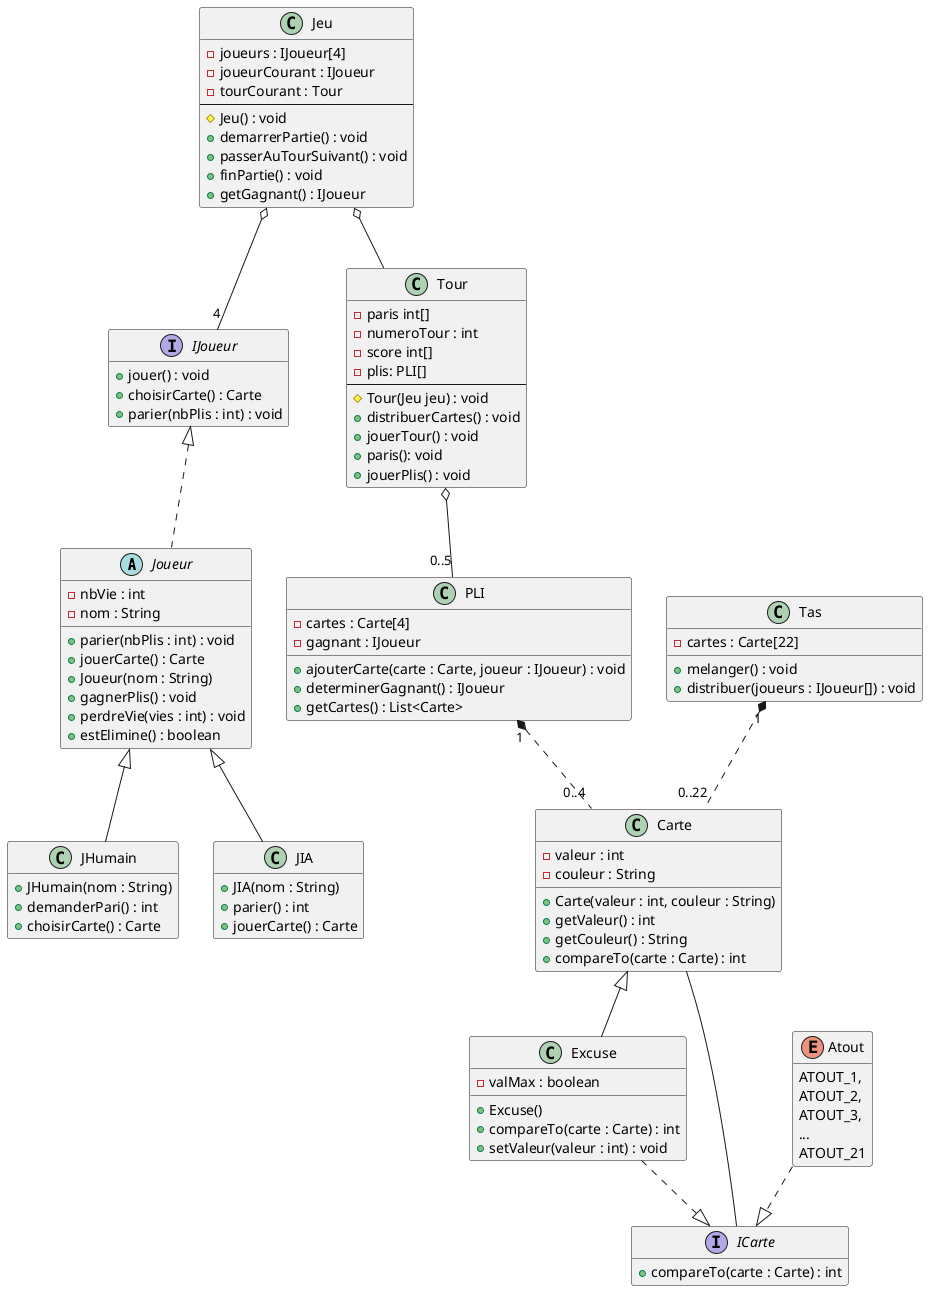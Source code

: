 @startuml

' Cacher les attributs vides dans les classes
hide empty members

' Déclaration des classes principales

abstract class Joueur {
    -nbVie : int
    -nom : String
    +parier(nbPlis : int) : void
    +jouerCarte() : Carte
    +Joueur(nom : String)
    +gagnerPlis() : void
    +perdreVie(vies : int) : void
    +estElimine() : boolean
}

class Carte {
    -valeur : int
    -couleur : String
    +Carte(valeur : int, couleur : String)
    +getValeur() : int
    +getCouleur() : String
    +compareTo(carte : Carte) : int
}

class Jeu {
    -joueurs : IJoueur[4]
    -joueurCourant : IJoueur
    -tourCourant : Tour
    --
    #Jeu() : void
    +demarrerPartie() : void
    +passerAuTourSuivant() : void
    +finPartie() : void
    +getGagnant() : IJoueur
}

interface IJoueur {
    +jouer() : void
    +choisirCarte() : Carte
    +parier(nbPlis : int) : void
}

class PLI {
    -cartes : Carte[4]
    -gagnant : IJoueur
    +ajouterCarte(carte : Carte, joueur : IJoueur) : void
    +determinerGagnant() : IJoueur
    +getCartes() : List<Carte>
}

class Tas {
    -cartes : Carte[22]
    +melanger() : void
    +distribuer(joueurs : IJoueur[]) : void
}

class Tour {
    -paris int[]
    -numeroTour : int
    -score int[]
    -plis: PLI[]
    --
    #Tour(Jeu jeu) : void
    +distribuerCartes() : void
    +jouerTour() : void
    +paris(): void
    +jouerPlis() : void
}

enum Atout {
    ATOUT_1,
    ATOUT_2,
    ATOUT_3,
    ...
    ATOUT_21
}

class JHumain extends Joueur {
    +JHumain(nom : String)
    +demanderPari() : int
    +choisirCarte() : Carte
}

class JIA extends Joueur {
    +JIA(nom : String)
    +parier() : int
    +jouerCarte() : Carte
}

class Excuse extends Carte {
    -valMax : boolean
    +Excuse()
    +compareTo(carte : Carte) : int
    +setValeur(valeur : int) : void
}

interface ICarte {
    +compareTo(carte : Carte) : int
}

PLI "1" *.. "0..4" Carte
Tas "1" *.. "0..22" Carte


Tour o-- "0..5" PLI
Jeu o-- Tour

Atout ..|> ICarte
Excuse ..|> ICarte
Carte -- ICarte

Jeu o-- "4" IJoueur
IJoueur <|.. Joueur

@enduml
